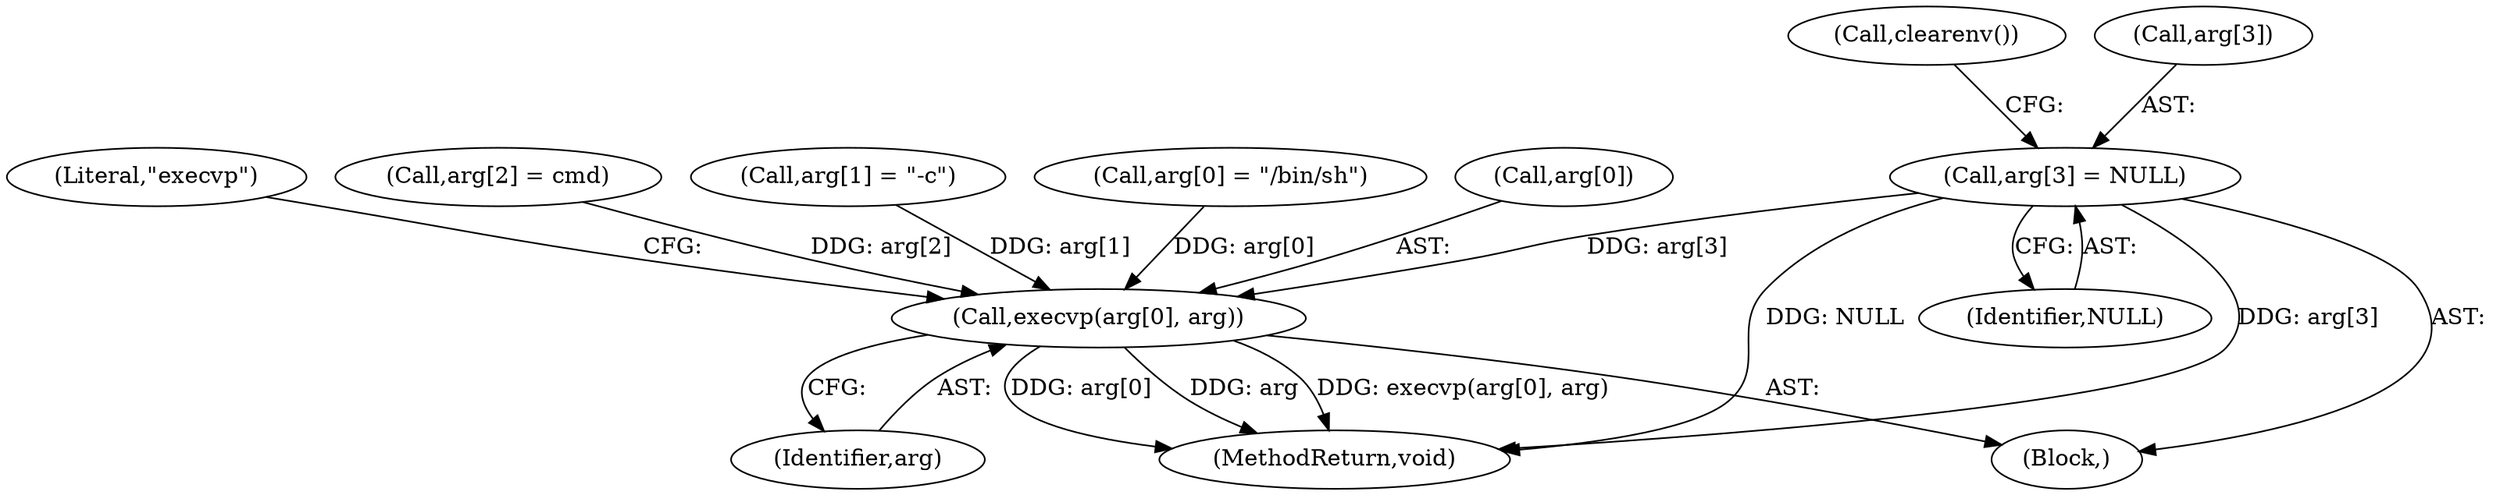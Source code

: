digraph "0_firejail_5d43fdcd215203868d440ffc42036f5f5ffc89fc@pointer" {
"1000415" [label="(Call,arg[3] = NULL)"];
"1000421" [label="(Call,execvp(arg[0], arg))"];
"1000420" [label="(Call,clearenv())"];
"1000419" [label="(Identifier,NULL)"];
"1000427" [label="(Literal,\"execvp\")"];
"1000410" [label="(Call,arg[2] = cmd)"];
"1000405" [label="(Call,arg[1] = \"-c\")"];
"1000400" [label="(Call,arg[0] = \"/bin/sh\")"];
"1000416" [label="(Call,arg[3])"];
"1000421" [label="(Call,execvp(arg[0], arg))"];
"1000428" [label="(MethodReturn,void)"];
"1000422" [label="(Call,arg[0])"];
"1000415" [label="(Call,arg[3] = NULL)"];
"1000106" [label="(Block,)"];
"1000425" [label="(Identifier,arg)"];
"1000415" -> "1000106"  [label="AST: "];
"1000415" -> "1000419"  [label="CFG: "];
"1000416" -> "1000415"  [label="AST: "];
"1000419" -> "1000415"  [label="AST: "];
"1000420" -> "1000415"  [label="CFG: "];
"1000415" -> "1000428"  [label="DDG: arg[3]"];
"1000415" -> "1000428"  [label="DDG: NULL"];
"1000415" -> "1000421"  [label="DDG: arg[3]"];
"1000421" -> "1000106"  [label="AST: "];
"1000421" -> "1000425"  [label="CFG: "];
"1000422" -> "1000421"  [label="AST: "];
"1000425" -> "1000421"  [label="AST: "];
"1000427" -> "1000421"  [label="CFG: "];
"1000421" -> "1000428"  [label="DDG: arg[0]"];
"1000421" -> "1000428"  [label="DDG: arg"];
"1000421" -> "1000428"  [label="DDG: execvp(arg[0], arg)"];
"1000400" -> "1000421"  [label="DDG: arg[0]"];
"1000410" -> "1000421"  [label="DDG: arg[2]"];
"1000405" -> "1000421"  [label="DDG: arg[1]"];
}

